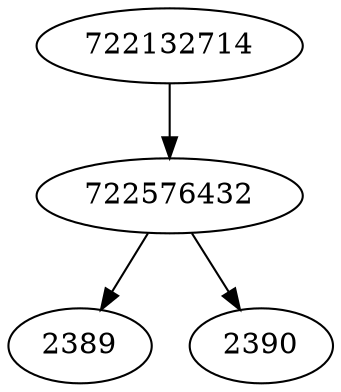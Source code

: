 strict digraph  {
722576432;
722132714;
2389;
2390;
722576432 -> 2389;
722576432 -> 2390;
722132714 -> 722576432;
}
